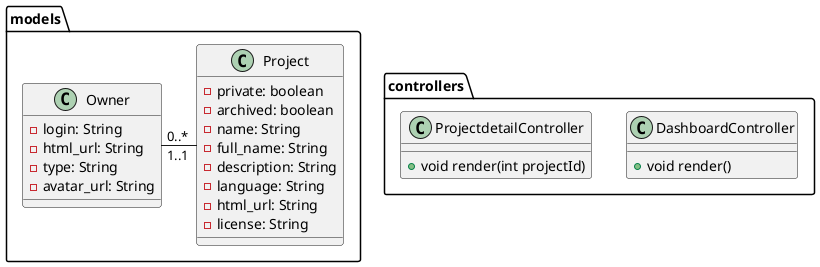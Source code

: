 @startuml
package models {
  class Owner {
    - login: String
    - html_url: String
    - type: String
    - avatar_url: String
  }
  class Project {
    - private: boolean
    - archived: boolean
    - name: String
    - full_name: String
    - description: String
    - language: String
    - html_url: String
    - license: String
  }
  Owner "0..*" - "1..1" Project 
}

package controllers { 
  class DashboardController {
    + void render()
  }
  class ProjectdetailController {
    + void render(int projectId)
  }
}
@enduml